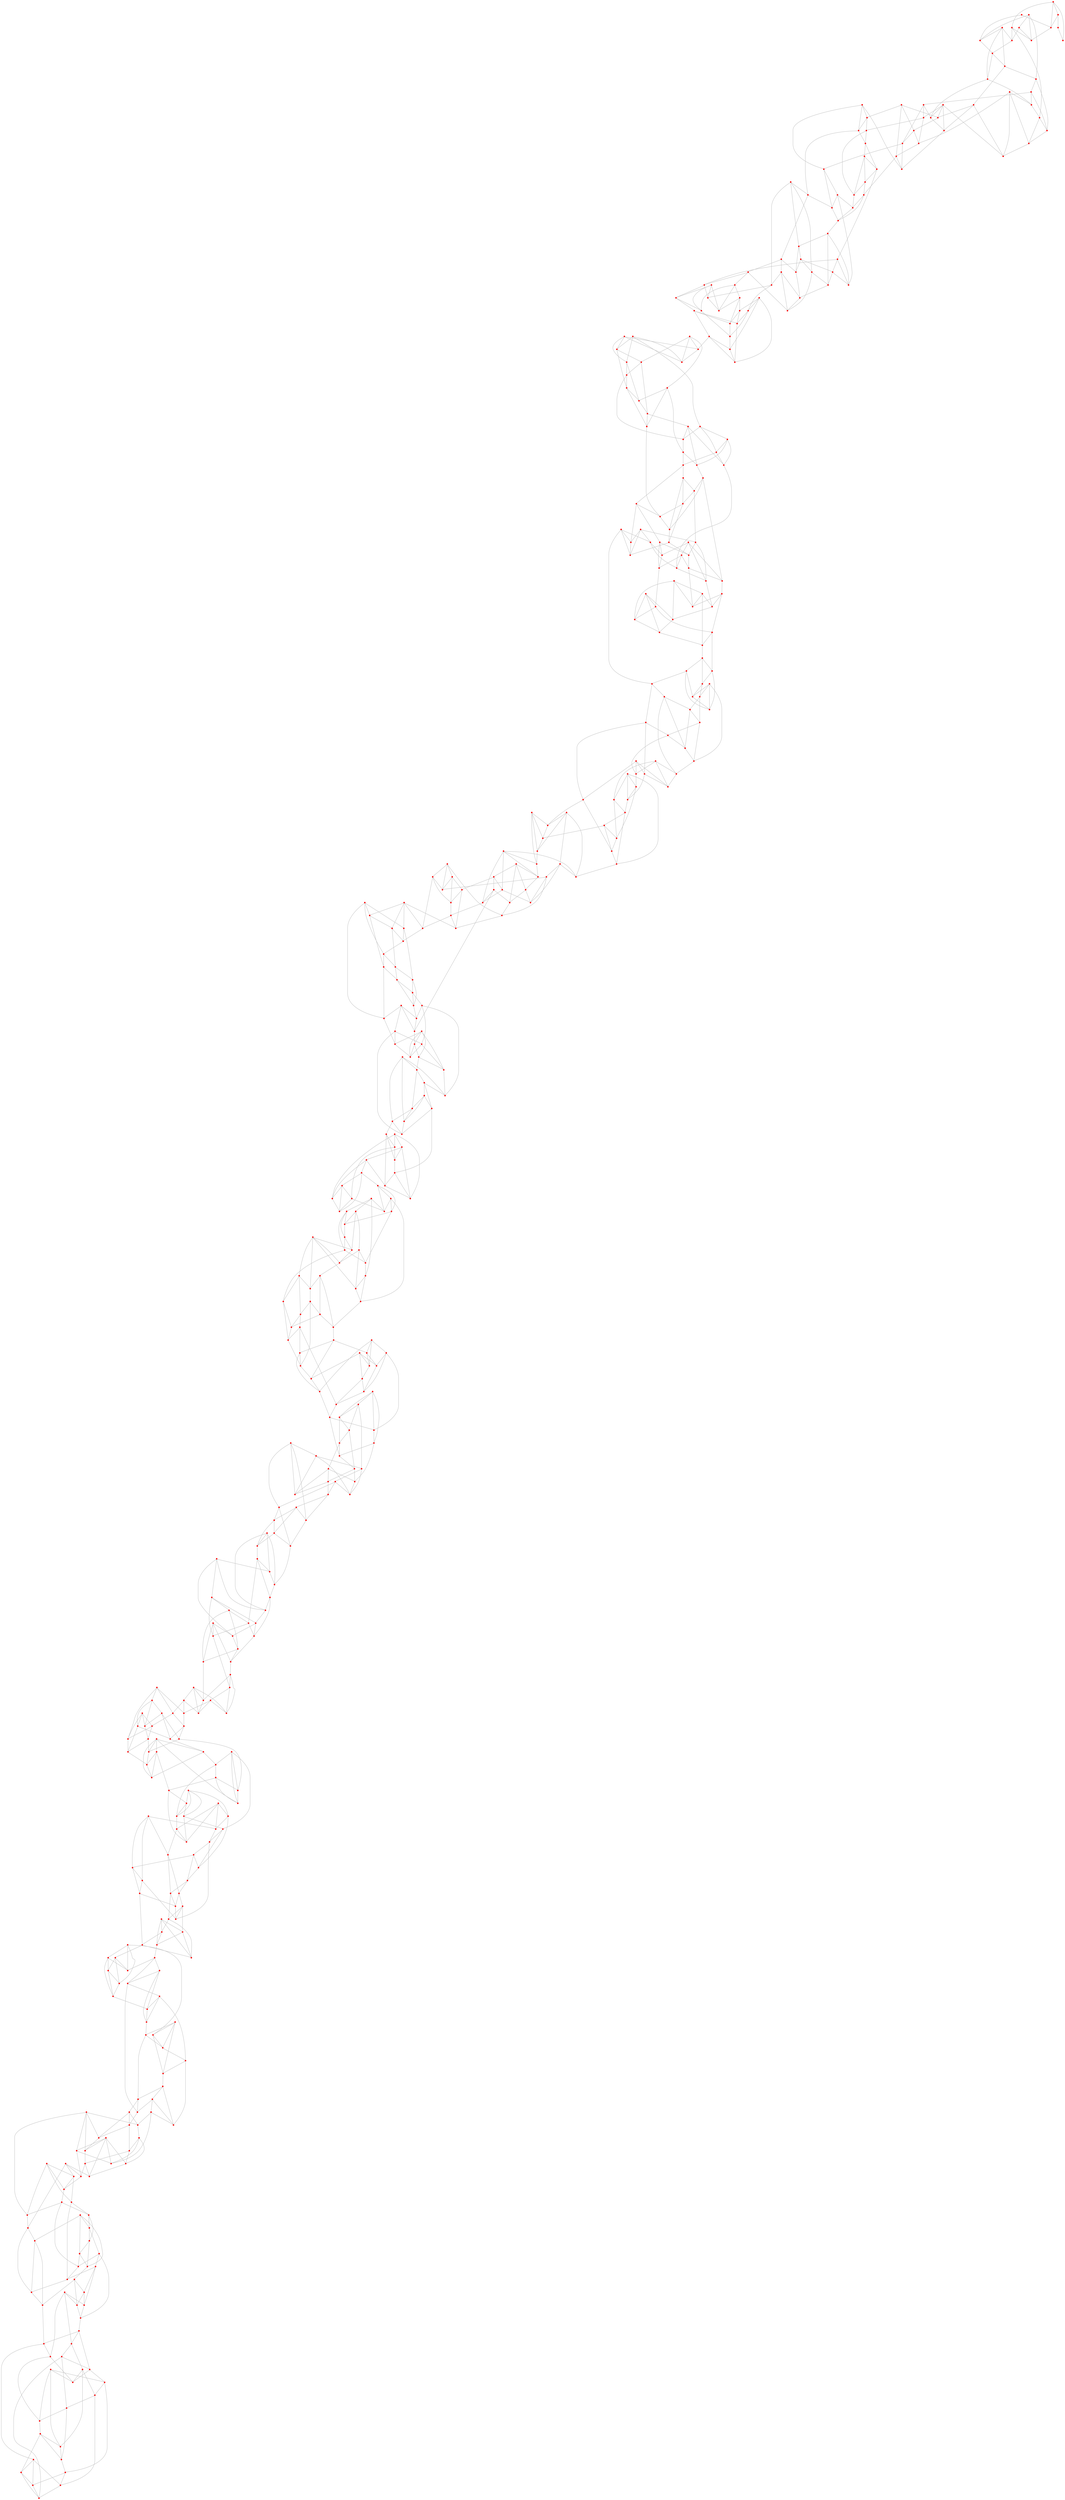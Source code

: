 graph {
	0 [color=red shape=point]
	1 [color=red shape=point]
	2 [color=red shape=point]
	3 [color=red shape=point]
	4 [color=red shape=point]
	5 [color=red shape=point]
	6 [color=red shape=point]
	7 [color=red shape=point]
	8 [color=red shape=point]
	9 [color=red shape=point]
	10 [color=red shape=point]
	11 [color=red shape=point]
	12 [color=red shape=point]
	13 [color=red shape=point]
	14 [color=red shape=point]
	15 [color=red shape=point]
	16 [color=red shape=point]
	17 [color=red shape=point]
	18 [color=red shape=point]
	19 [color=red shape=point]
	20 [color=red shape=point]
	21 [color=red shape=point]
	22 [color=red shape=point]
	23 [color=red shape=point]
	24 [color=red shape=point]
	25 [color=red shape=point]
	26 [color=red shape=point]
	27 [color=red shape=point]
	28 [color=red shape=point]
	29 [color=red shape=point]
	30 [color=red shape=point]
	31 [color=red shape=point]
	32 [color=red shape=point]
	33 [color=red shape=point]
	34 [color=red shape=point]
	35 [color=red shape=point]
	36 [color=red shape=point]
	37 [color=red shape=point]
	38 [color=red shape=point]
	39 [color=red shape=point]
	40 [color=red shape=point]
	41 [color=red shape=point]
	42 [color=red shape=point]
	43 [color=red shape=point]
	44 [color=red shape=point]
	45 [color=red shape=point]
	46 [color=red shape=point]
	47 [color=red shape=point]
	48 [color=red shape=point]
	49 [color=red shape=point]
	50 [color=red shape=point]
	51 [color=red shape=point]
	52 [color=red shape=point]
	53 [color=red shape=point]
	54 [color=red shape=point]
	55 [color=red shape=point]
	56 [color=red shape=point]
	57 [color=red shape=point]
	58 [color=red shape=point]
	59 [color=red shape=point]
	60 [color=red shape=point]
	61 [color=red shape=point]
	62 [color=red shape=point]
	63 [color=red shape=point]
	64 [color=red shape=point]
	65 [color=red shape=point]
	66 [color=red shape=point]
	67 [color=red shape=point]
	68 [color=red shape=point]
	69 [color=red shape=point]
	70 [color=red shape=point]
	71 [color=red shape=point]
	72 [color=red shape=point]
	73 [color=red shape=point]
	74 [color=red shape=point]
	75 [color=red shape=point]
	76 [color=red shape=point]
	77 [color=red shape=point]
	78 [color=red shape=point]
	79 [color=red shape=point]
	80 [color=red shape=point]
	81 [color=red shape=point]
	82 [color=red shape=point]
	83 [color=red shape=point]
	84 [color=red shape=point]
	85 [color=red shape=point]
	86 [color=red shape=point]
	87 [color=red shape=point]
	88 [color=red shape=point]
	89 [color=red shape=point]
	90 [color=red shape=point]
	91 [color=red shape=point]
	92 [color=red shape=point]
	93 [color=red shape=point]
	94 [color=red shape=point]
	95 [color=red shape=point]
	96 [color=red shape=point]
	97 [color=red shape=point]
	98 [color=red shape=point]
	99 [color=red shape=point]
	100 [color=red shape=point]
	101 [color=red shape=point]
	102 [color=red shape=point]
	103 [color=red shape=point]
	104 [color=red shape=point]
	105 [color=red shape=point]
	106 [color=red shape=point]
	107 [color=red shape=point]
	108 [color=red shape=point]
	109 [color=red shape=point]
	110 [color=red shape=point]
	111 [color=red shape=point]
	112 [color=red shape=point]
	113 [color=red shape=point]
	114 [color=red shape=point]
	115 [color=red shape=point]
	116 [color=red shape=point]
	117 [color=red shape=point]
	118 [color=red shape=point]
	119 [color=red shape=point]
	120 [color=red shape=point]
	121 [color=red shape=point]
	122 [color=red shape=point]
	123 [color=red shape=point]
	124 [color=red shape=point]
	125 [color=red shape=point]
	126 [color=red shape=point]
	127 [color=red shape=point]
	128 [color=red shape=point]
	129 [color=red shape=point]
	130 [color=red shape=point]
	131 [color=red shape=point]
	132 [color=red shape=point]
	133 [color=red shape=point]
	134 [color=red shape=point]
	135 [color=red shape=point]
	136 [color=red shape=point]
	137 [color=red shape=point]
	138 [color=red shape=point]
	139 [color=red shape=point]
	140 [color=red shape=point]
	141 [color=red shape=point]
	142 [color=red shape=point]
	143 [color=red shape=point]
	144 [color=red shape=point]
	145 [color=red shape=point]
	146 [color=red shape=point]
	147 [color=red shape=point]
	148 [color=red shape=point]
	149 [color=red shape=point]
	150 [color=red shape=point]
	151 [color=red shape=point]
	152 [color=red shape=point]
	153 [color=red shape=point]
	154 [color=red shape=point]
	155 [color=red shape=point]
	156 [color=red shape=point]
	157 [color=red shape=point]
	158 [color=red shape=point]
	159 [color=red shape=point]
	160 [color=red shape=point]
	161 [color=red shape=point]
	162 [color=red shape=point]
	163 [color=red shape=point]
	164 [color=red shape=point]
	165 [color=red shape=point]
	166 [color=red shape=point]
	167 [color=red shape=point]
	168 [color=red shape=point]
	169 [color=red shape=point]
	170 [color=red shape=point]
	171 [color=red shape=point]
	172 [color=red shape=point]
	173 [color=red shape=point]
	174 [color=red shape=point]
	175 [color=red shape=point]
	176 [color=red shape=point]
	177 [color=red shape=point]
	178 [color=red shape=point]
	179 [color=red shape=point]
	180 [color=red shape=point]
	181 [color=red shape=point]
	182 [color=red shape=point]
	183 [color=red shape=point]
	184 [color=red shape=point]
	185 [color=red shape=point]
	186 [color=red shape=point]
	187 [color=red shape=point]
	188 [color=red shape=point]
	189 [color=red shape=point]
	190 [color=red shape=point]
	191 [color=red shape=point]
	192 [color=red shape=point]
	193 [color=red shape=point]
	194 [color=red shape=point]
	195 [color=red shape=point]
	196 [color=red shape=point]
	197 [color=red shape=point]
	198 [color=red shape=point]
	199 [color=red shape=point]
	200 [color=red shape=point]
	201 [color=red shape=point]
	202 [color=red shape=point]
	203 [color=red shape=point]
	204 [color=red shape=point]
	205 [color=red shape=point]
	206 [color=red shape=point]
	207 [color=red shape=point]
	208 [color=red shape=point]
	209 [color=red shape=point]
	210 [color=red shape=point]
	211 [color=red shape=point]
	212 [color=red shape=point]
	213 [color=red shape=point]
	214 [color=red shape=point]
	215 [color=red shape=point]
	216 [color=red shape=point]
	217 [color=red shape=point]
	218 [color=red shape=point]
	219 [color=red shape=point]
	220 [color=red shape=point]
	221 [color=red shape=point]
	222 [color=red shape=point]
	223 [color=red shape=point]
	224 [color=red shape=point]
	225 [color=red shape=point]
	226 [color=red shape=point]
	227 [color=red shape=point]
	228 [color=red shape=point]
	229 [color=red shape=point]
	230 [color=red shape=point]
	231 [color=red shape=point]
	232 [color=red shape=point]
	233 [color=red shape=point]
	234 [color=red shape=point]
	235 [color=red shape=point]
	236 [color=red shape=point]
	237 [color=red shape=point]
	238 [color=red shape=point]
	239 [color=red shape=point]
	240 [color=red shape=point]
	241 [color=red shape=point]
	242 [color=red shape=point]
	243 [color=red shape=point]
	244 [color=red shape=point]
	245 [color=red shape=point]
	246 [color=red shape=point]
	247 [color=red shape=point]
	248 [color=red shape=point]
	249 [color=red shape=point]
	250 [color=red shape=point]
	251 [color=red shape=point]
	252 [color=red shape=point]
	253 [color=red shape=point]
	254 [color=red shape=point]
	255 [color=red shape=point]
	256 [color=red shape=point]
	257 [color=red shape=point]
	258 [color=red shape=point]
	259 [color=red shape=point]
	260 [color=red shape=point]
	261 [color=red shape=point]
	262 [color=red shape=point]
	263 [color=red shape=point]
	264 [color=red shape=point]
	265 [color=red shape=point]
	266 [color=red shape=point]
	267 [color=red shape=point]
	268 [color=red shape=point]
	269 [color=red shape=point]
	270 [color=red shape=point]
	271 [color=red shape=point]
	272 [color=red shape=point]
	273 [color=red shape=point]
	274 [color=red shape=point]
	275 [color=red shape=point]
	276 [color=red shape=point]
	277 [color=red shape=point]
	278 [color=red shape=point]
	279 [color=red shape=point]
	280 [color=red shape=point]
	281 [color=red shape=point]
	282 [color=red shape=point]
	283 [color=red shape=point]
	284 [color=red shape=point]
	285 [color=red shape=point]
	286 [color=red shape=point]
	287 [color=red shape=point]
	288 [color=red shape=point]
	289 [color=red shape=point]
	290 [color=red shape=point]
	291 [color=red shape=point]
	292 [color=red shape=point]
	293 [color=red shape=point]
	294 [color=red shape=point]
	295 [color=red shape=point]
	296 [color=red shape=point]
	297 [color=red shape=point]
	298 [color=red shape=point]
	299 [color=red shape=point]
	300 [color=red shape=point]
	301 [color=red shape=point]
	302 [color=red shape=point]
	303 [color=red shape=point]
	304 [color=red shape=point]
	305 [color=red shape=point]
	306 [color=red shape=point]
	307 [color=red shape=point]
	308 [color=red shape=point]
	309 [color=red shape=point]
	310 [color=red shape=point]
	311 [color=red shape=point]
	312 [color=red shape=point]
	313 [color=red shape=point]
	314 [color=red shape=point]
	315 [color=red shape=point]
	316 [color=red shape=point]
	317 [color=red shape=point]
	318 [color=red shape=point]
	319 [color=red shape=point]
	320 [color=red shape=point]
	321 [color=red shape=point]
	322 [color=red shape=point]
	323 [color=red shape=point]
	324 [color=red shape=point]
	325 [color=red shape=point]
	326 [color=red shape=point]
	327 [color=red shape=point]
	328 [color=red shape=point]
	329 [color=red shape=point]
	330 [color=red shape=point]
	331 [color=red shape=point]
	332 [color=red shape=point]
	333 [color=red shape=point]
	334 [color=red shape=point]
	335 [color=red shape=point]
	336 [color=red shape=point]
	337 [color=red shape=point]
	338 [color=red shape=point]
	339 [color=red shape=point]
	340 [color=red shape=point]
	341 [color=red shape=point]
	342 [color=red shape=point]
	343 [color=red shape=point]
	344 [color=red shape=point]
	345 [color=red shape=point]
	346 [color=red shape=point]
	347 [color=red shape=point]
	348 [color=red shape=point]
	349 [color=red shape=point]
	350 [color=red shape=point]
	351 [color=red shape=point]
	352 [color=red shape=point]
	353 [color=red shape=point]
	354 [color=red shape=point]
	355 [color=red shape=point]
	356 [color=red shape=point]
	357 [color=red shape=point]
	358 [color=red shape=point]
	359 [color=red shape=point]
	360 [color=red shape=point]
	361 [color=red shape=point]
	362 [color=red shape=point]
	363 [color=red shape=point]
	364 [color=red shape=point]
	365 [color=red shape=point]
	366 [color=red shape=point]
	367 [color=red shape=point]
	368 [color=red shape=point]
	369 [color=red shape=point]
	370 [color=red shape=point]
	371 [color=red shape=point]
	372 [color=red shape=point]
	373 [color=red shape=point]
	374 [color=red shape=point]
	375 [color=red shape=point]
	376 [color=red shape=point]
	377 [color=red shape=point]
	378 [color=red shape=point]
	379 [color=red shape=point]
	380 [color=red shape=point]
	381 [color=red shape=point]
	382 [color=red shape=point]
	383 [color=red shape=point]
	384 [color=red shape=point]
	385 [color=red shape=point]
	386 [color=red shape=point]
	387 [color=red shape=point]
	388 [color=red shape=point]
	389 [color=red shape=point]
	390 [color=red shape=point]
	391 [color=red shape=point]
	392 [color=red shape=point]
	393 [color=red shape=point]
	394 [color=red shape=point]
	395 [color=red shape=point]
	396 [color=red shape=point]
	397 [color=red shape=point]
	398 [color=red shape=point]
	399 [color=red shape=point]
	400 [color=red shape=point]
	401 [color=red shape=point]
	402 [color=red shape=point]
	403 [color=red shape=point]
	404 [color=red shape=point]
	405 [color=red shape=point]
	406 [color=red shape=point]
	407 [color=red shape=point]
	408 [color=red shape=point]
	409 [color=red shape=point]
	410 [color=red shape=point]
	411 [color=red shape=point]
	412 [color=red shape=point]
	413 [color=red shape=point]
	414 [color=red shape=point]
	415 [color=red shape=point]
	416 [color=red shape=point]
	417 [color=red shape=point]
	418 [color=red shape=point]
	419 [color=red shape=point]
	420 [color=red shape=point]
	421 [color=red shape=point]
	422 [color=red shape=point]
	423 [color=red shape=point]
	424 [color=red shape=point]
	425 [color=red shape=point]
	426 [color=red shape=point]
	427 [color=red shape=point]
	428 [color=red shape=point]
	429 [color=red shape=point]
	430 [color=red shape=point]
	431 [color=red shape=point]
	432 [color=red shape=point]
	433 [color=red shape=point]
	434 [color=red shape=point]
	435 [color=red shape=point]
	436 [color=red shape=point]
	437 [color=red shape=point]
	438 [color=red shape=point]
	439 [color=red shape=point]
	440 [color=red shape=point]
	441 [color=red shape=point]
	442 [color=red shape=point]
	443 [color=red shape=point]
	444 [color=red shape=point]
	445 [color=red shape=point]
	446 [color=red shape=point]
	447 [color=red shape=point]
	448 [color=red shape=point]
	449 [color=red shape=point]
	450 [color=red shape=point]
	451 [color=red shape=point]
	452 [color=red shape=point]
	453 [color=red shape=point]
	454 [color=red shape=point]
	455 [color=red shape=point]
	456 [color=red shape=point]
	457 [color=red shape=point]
	458 [color=red shape=point]
	459 [color=red shape=point]
	460 [color=red shape=point]
	461 [color=red shape=point]
	462 [color=red shape=point]
	463 [color=red shape=point]
	464 [color=red shape=point]
	465 [color=red shape=point]
	466 [color=red shape=point]
	467 [color=red shape=point]
	468 [color=red shape=point]
	469 [color=red shape=point]
	470 [color=red shape=point]
	471 [color=red shape=point]
	472 [color=red shape=point]
	473 [color=red shape=point]
	474 [color=red shape=point]
	475 [color=red shape=point]
	476 [color=red shape=point]
	477 [color=red shape=point]
	478 [color=red shape=point]
	479 [color=red shape=point]
	480 [color=red shape=point]
	481 [color=red shape=point]
	482 [color=red shape=point]
	483 [color=red shape=point]
	484 [color=red shape=point]
	485 [color=red shape=point]
	486 [color=red shape=point]
	487 [color=red shape=point]
	488 [color=red shape=point]
	489 [color=red shape=point]
	490 [color=red shape=point]
	491 [color=red shape=point]
	492 [color=red shape=point]
	493 [color=red shape=point]
	494 [color=red shape=point]
	495 [color=red shape=point]
	496 [color=red shape=point]
	497 [color=red shape=point]
	498 [color=red shape=point]
	499 [color=red shape=point]
	1 -- 0 [color=gray]
	2 -- 0 [color=gray]
	3 -- 1 [color=gray]
	3 -- 2 [color=gray]
	4 -- 1 [color=gray]
	4 -- 0 [color=gray]
	5 -- 3 [color=gray]
	6 -- 5 [color=gray]
	7 -- 6 [color=gray]
	7 -- 5 [color=gray]
	7 -- 4 [color=gray]
	8 -- 7 [color=gray]
	9 -- 8 [color=gray]
	9 -- 5 [color=gray]
	10 -- 1 [color=gray]
	10 -- 4 [color=gray]
	10 -- 2 [color=gray]
	11 -- 2 [color=gray]
	11 -- 9 [color=gray]
	12 -- 11 [color=gray]
	12 -- 3 [color=gray]
	14 -- 13 [color=gray]
	14 -- 8 [color=gray]
	14 -- 6 [color=gray]
	14 -- 12 [color=gray]
	15 -- 13 [color=gray]
	15 -- 12 [color=gray]
	16 -- 13 [color=gray]
	16 -- 8 [color=gray]
	17 -- 6 [color=gray]
	17 -- 13 [color=gray]
	17 -- 11 [color=gray]
	18 -- 0 [color=gray]
	18 -- 9 [color=gray]
	18 -- 15 [color=gray]
	19 -- 18 [color=gray]
	19 -- 17 [color=gray]
	20 -- 16 [color=gray]
	20 -- 10 [color=gray]
	21 -- 20 [color=gray]
	21 -- 19 [color=gray]
	21 -- 15 [color=gray]
	22 -- 21 [color=gray]
	23 -- 22 [color=gray]
	24 -- 22 [color=gray]
	25 -- 23 [color=gray]
	25 -- 24 [color=gray]
	26 -- 16 [color=gray]
	26 -- 23 [color=gray]
	26 -- 24 [color=gray]
	26 -- 19 [color=gray]
	27 -- 20 [color=gray]
	28 -- 23 [color=gray]
	28 -- 25 [color=gray]
	28 -- 27 [color=gray]
	29 -- 27 [color=gray]
	30 -- 27 [color=gray]
	30 -- 29 [color=gray]
	31 -- 29 [color=gray]
	31 -- 30 [color=gray]
	32 -- 29 [color=gray]
	33 -- 32 [color=gray]
	34 -- 24 [color=gray]
	34 -- 32 [color=gray]
	34 -- 25 [color=gray]
	35 -- 28 [color=gray]
	36 -- 33 [color=gray]
	36 -- 22 [color=gray]
	36 -- 34 [color=gray]
	37 -- 33 [color=gray]
	37 -- 35 [color=gray]
	38 -- 35 [color=gray]
	38 -- 37 [color=gray]
	39 -- 38 [color=gray]
	39 -- 36 [color=gray]
	40 -- 30 [color=gray]
	40 -- 39 [color=gray]
	40 -- 37 [color=gray]
	40 -- 35 [color=gray]
	41 -- 39 [color=gray]
	41 -- 38 [color=gray]
	42 -- 31 [color=gray]
	43 -- 41 [color=gray]
	43 -- 33 [color=gray]
	43 -- 42 [color=gray]
	44 -- 41 [color=gray]
	44 -- 32 [color=gray]
	45 -- 43 [color=gray]
	46 -- 45 [color=gray]
	46 -- 44 [color=gray]
	47 -- 46 [color=gray]
	47 -- 42 [color=gray]
	47 -- 44 [color=gray]
	47 -- 45 [color=gray]
	48 -- 45 [color=gray]
	50 -- 31 [color=gray]
	50 -- 46 [color=gray]
	50 -- 49 [color=gray]
	50 -- 48 [color=gray]
	51 -- 48 [color=gray]
	51 -- 49 [color=gray]
	52 -- 49 [color=gray]
	53 -- 51 [color=gray]
	53 -- 52 [color=gray]
	55 -- 48 [color=gray]
	55 -- 54 [color=gray]
	56 -- 53 [color=gray]
	56 -- 54 [color=gray]
	56 -- 52 [color=gray]
	57 -- 51 [color=gray]
	58 -- 55 [color=gray]
	58 -- 57 [color=gray]
	58 -- 54 [color=gray]
	58 -- 49 [color=gray]
	58 -- 52 [color=gray]
	59 -- 57 [color=gray]
	60 -- 56 [color=gray]
	61 -- 57 [color=gray]
	61 -- 42 [color=gray]
	61 -- 59 [color=gray]
	61 -- 55 [color=gray]
	61 -- 60 [color=gray]
	62 -- 59 [color=gray]
	62 -- 53 [color=gray]
	63 -- 62 [color=gray]
	63 -- 59 [color=gray]
	63 -- 60 [color=gray]
	64 -- 62 [color=gray]
	65 -- 63 [color=gray]
	65 -- 64 [color=gray]
	67 -- 60 [color=gray]
	67 -- 54 [color=gray]
	67 -- 66 [color=gray]
	68 -- 67 [color=gray]
	68 -- 66 [color=gray]
	68 -- 64 [color=gray]
	69 -- 68 [color=gray]
	69 -- 65 [color=gray]
	69 -- 66 [color=gray]
	70 -- 69 [color=gray]
	71 -- 70 [color=gray]
	71 -- 66 [color=gray]
	72 -- 71 [color=gray]
	73 -- 72 [color=gray]
	73 -- 70 [color=gray]
	74 -- 72 [color=gray]
	74 -- 65 [color=gray]
	75 -- 74 [color=gray]
	75 -- 72 [color=gray]
	75 -- 73 [color=gray]
	75 -- 70 [color=gray]
	76 -- 74 [color=gray]
	77 -- 76 [color=gray]
	78 -- 77 [color=gray]
	78 -- 71 [color=gray]
	78 -- 76 [color=gray]
	79 -- 78 [color=gray]
	79 -- 64 [color=gray]
	80 -- 79 [color=gray]
	80 -- 77 [color=gray]
	80 -- 76 [color=gray]
	81 -- 77 [color=gray]
	82 -- 81 [color=gray]
	83 -- 82 [color=gray]
	83 -- 81 [color=gray]
	85 -- 84 [color=gray]
	85 -- 82 [color=gray]
	85 -- 83 [color=gray]
	86 -- 81 [color=gray]
	86 -- 83 [color=gray]
	86 -- 84 [color=gray]
	87 -- 79 [color=gray]
	87 -- 80 [color=gray]
	87 -- 84 [color=gray]
	88 -- 73 [color=gray]
	88 -- 82 [color=gray]
	88 -- 86 [color=gray]
	88 -- 84 [color=gray]
	89 -- 87 [color=gray]
	91 -- 89 [color=gray]
	91 -- 90 [color=gray]
	92 -- 85 [color=gray]
	92 -- 90 [color=gray]
	93 -- 92 [color=gray]
	93 -- 89 [color=gray]
	94 -- 91 [color=gray]
	94 -- 90 [color=gray]
	94 -- 93 [color=gray]
	94 -- 89 [color=gray]
	95 -- 90 [color=gray]
	95 -- 93 [color=gray]
	97 -- 96 [color=gray]
	97 -- 91 [color=gray]
	97 -- 95 [color=gray]
	98 -- 96 [color=gray]
	99 -- 98 [color=gray]
	99 -- 92 [color=gray]
	100 -- 96 [color=gray]
	100 -- 99 [color=gray]
	101 -- 99 [color=gray]
	101 -- 100 [color=gray]
	102 -- 98 [color=gray]
	102 -- 97 [color=gray]
	103 -- 95 [color=gray]
	103 -- 98 [color=gray]
	104 -- 102 [color=gray]
	104 -- 103 [color=gray]
	105 -- 104 [color=gray]
	106 -- 104 [color=gray]
	106 -- 101 [color=gray]
	106 -- 105 [color=gray]
	107 -- 106 [color=gray]
	107 -- 96 [color=gray]
	108 -- 107 [color=gray]
	108 -- 105 [color=gray]
	109 -- 107 [color=gray]
	110 -- 103 [color=gray]
	110 -- 102 [color=gray]
	111 -- 109 [color=gray]
	111 -- 105 [color=gray]
	112 -- 100 [color=gray]
	112 -- 109 [color=gray]
	112 -- 101 [color=gray]
	112 -- 110 [color=gray]
	114 -- 113 [color=gray]
	114 -- 108 [color=gray]
	115 -- 113 [color=gray]
	115 -- 110 [color=gray]
	116 -- 109 [color=gray]
	116 -- 111 [color=gray]
	116 -- 115 [color=gray]
	116 -- 113 [color=gray]
	117 -- 115 [color=gray]
	118 -- 117 [color=gray]
	118 -- 114 [color=gray]
	119 -- 111 [color=gray]
	119 -- 118 [color=gray]
	119 -- 117 [color=gray]
	119 -- 114 [color=gray]
	120 -- 118 [color=gray]
	120 -- 113 [color=gray]
	122 -- 121 [color=gray]
	123 -- 121 [color=gray]
	123 -- 122 [color=gray]
	123 -- 120 [color=gray]
	124 -- 117 [color=gray]
	124 -- 123 [color=gray]
	125 -- 121 [color=gray]
	125 -- 124 [color=gray]
	125 -- 108 [color=gray]
	125 -- 122 [color=gray]
	127 -- 124 [color=gray]
	127 -- 126 [color=gray]
	128 -- 126 [color=gray]
	129 -- 128 [color=gray]
	130 -- 126 [color=gray]
	130 -- 120 [color=gray]
	130 -- 128 [color=gray]
	131 -- 129 [color=gray]
	131 -- 126 [color=gray]
	131 -- 121 [color=gray]
	131 -- 130 [color=gray]
	131 -- 127 [color=gray]
	132 -- 129 [color=gray]
	132 -- 122 [color=gray]
	133 -- 128 [color=gray]
	134 -- 133 [color=gray]
	134 -- 129 [color=gray]
	135 -- 127 [color=gray]
	136 -- 134 [color=gray]
	137 -- 135 [color=gray]
	137 -- 136 [color=gray]
	137 -- 132 [color=gray]
	138 -- 133 [color=gray]
	138 -- 135 [color=gray]
	139 -- 135 [color=gray]
	139 -- 132 [color=gray]
	140 -- 133 [color=gray]
	141 -- 134 [color=gray]
	141 -- 140 [color=gray]
	142 -- 136 [color=gray]
	142 -- 141 [color=gray]
	142 -- 140 [color=gray]
	142 -- 138 [color=gray]
	143 -- 139 [color=gray]
	143 -- 141 [color=gray]
	144 -- 137 [color=gray]
	144 -- 136 [color=gray]
	144 -- 138 [color=gray]
	145 -- 139 [color=gray]
	146 -- 145 [color=gray]
	146 -- 140 [color=gray]
	146 -- 144 [color=gray]
	146 -- 143 [color=gray]
	148 -- 143 [color=gray]
	148 -- 145 [color=gray]
	148 -- 147 [color=gray]
	149 -- 147 [color=gray]
	151 -- 149 [color=gray]
	151 -- 150 [color=gray]
	151 -- 148 [color=gray]
	151 -- 147 [color=gray]
	152 -- 147 [color=gray]
	152 -- 150 [color=gray]
	152 -- 145 [color=gray]
	153 -- 152 [color=gray]
	153 -- 150 [color=gray]
	154 -- 153 [color=gray]
	154 -- 149 [color=gray]
	154 -- 150 [color=gray]
	155 -- 149 [color=gray]
	156 -- 154 [color=gray]
	157 -- 155 [color=gray]
	157 -- 156 [color=gray]
	158 -- 156 [color=gray]
	159 -- 153 [color=gray]
	160 -- 158 [color=gray]
	160 -- 159 [color=gray]
	161 -- 160 [color=gray]
	161 -- 157 [color=gray]
	161 -- 155 [color=gray]
	162 -- 157 [color=gray]
	163 -- 162 [color=gray]
	163 -- 156 [color=gray]
	163 -- 159 [color=gray]
	163 -- 155 [color=gray]
	164 -- 158 [color=gray]
	164 -- 162 [color=gray]
	165 -- 159 [color=gray]
	165 -- 161 [color=gray]
	165 -- 164 [color=gray]
	166 -- 164 [color=gray]
	167 -- 158 [color=gray]
	167 -- 166 [color=gray]
	168 -- 167 [color=gray]
	169 -- 168 [color=gray]
	170 -- 169 [color=gray]
	170 -- 162 [color=gray]
	170 -- 165 [color=gray]
	170 -- 166 [color=gray]
	171 -- 169 [color=gray]
	171 -- 160 [color=gray]
	171 -- 167 [color=gray]
	172 -- 171 [color=gray]
	173 -- 172 [color=gray]
	173 -- 168 [color=gray]
	173 -- 166 [color=gray]
	173 -- 169 [color=gray]
	174 -- 168 [color=gray]
	175 -- 174 [color=gray]
	175 -- 172 [color=gray]
	176 -- 174 [color=gray]
	177 -- 175 [color=gray]
	177 -- 172 [color=gray]
	178 -- 176 [color=gray]
	178 -- 177 [color=gray]
	178 -- 175 [color=gray]
	179 -- 177 [color=gray]
	179 -- 174 [color=gray]
	180 -- 176 [color=gray]
	180 -- 178 [color=gray]
	182 -- 179 [color=gray]
	182 -- 180 [color=gray]
	182 -- 181 [color=gray]
	183 -- 181 [color=gray]
	183 -- 182 [color=gray]
	185 -- 183 [color=gray]
	185 -- 181 [color=gray]
	185 -- 184 [color=gray]
	186 -- 176 [color=gray]
	186 -- 185 [color=gray]
	186 -- 184 [color=gray]
	186 -- 179 [color=gray]
	187 -- 184 [color=gray]
	187 -- 180 [color=gray]
	188 -- 181 [color=gray]
	189 -- 188 [color=gray]
	189 -- 184 [color=gray]
	189 -- 187 [color=gray]
	190 -- 188 [color=gray]
	190 -- 187 [color=gray]
	191 -- 190 [color=gray]
	192 -- 191 [color=gray]
	192 -- 189 [color=gray]
	193 -- 191 [color=gray]
	193 -- 188 [color=gray]
	194 -- 192 [color=gray]
	194 -- 190 [color=gray]
	195 -- 192 [color=gray]
	195 -- 194 [color=gray]
	196 -- 194 [color=gray]
	196 -- 183 [color=gray]
	196 -- 195 [color=gray]
	197 -- 193 [color=gray]
	198 -- 193 [color=gray]
	198 -- 196 [color=gray]
	198 -- 197 [color=gray]
	198 -- 195 [color=gray]
	199 -- 191 [color=gray]
	199 -- 197 [color=gray]
	200 -- 199 [color=gray]
	201 -- 200 [color=gray]
	202 -- 201 [color=gray]
	203 -- 201 [color=gray]
	203 -- 197 [color=gray]
	203 -- 202 [color=gray]
	204 -- 200 [color=gray]
	204 -- 201 [color=gray]
	205 -- 204 [color=gray]
	206 -- 202 [color=gray]
	206 -- 205 [color=gray]
	207 -- 199 [color=gray]
	208 -- 207 [color=gray]
	209 -- 207 [color=gray]
	209 -- 203 [color=gray]
	209 -- 205 [color=gray]
	209 -- 206 [color=gray]
	210 -- 202 [color=gray]
	210 -- 205 [color=gray]
	210 -- 208 [color=gray]
	210 -- 204 [color=gray]
	211 -- 208 [color=gray]
	212 -- 211 [color=gray]
	213 -- 211 [color=gray]
	213 -- 207 [color=gray]
	214 -- 213 [color=gray]
	214 -- 200 [color=gray]
	214 -- 212 [color=gray]
	215 -- 206 [color=gray]
	215 -- 213 [color=gray]
	215 -- 208 [color=gray]
	216 -- 215 [color=gray]
	217 -- 212 [color=gray]
	218 -- 217 [color=gray]
	218 -- 216 [color=gray]
	219 -- 214 [color=gray]
	219 -- 217 [color=gray]
	220 -- 211 [color=gray]
	220 -- 219 [color=gray]
	220 -- 218 [color=gray]
	221 -- 217 [color=gray]
	221 -- 212 [color=gray]
	222 -- 220 [color=gray]
	223 -- 218 [color=gray]
	223 -- 222 [color=gray]
	223 -- 216 [color=gray]
	224 -- 221 [color=gray]
	224 -- 219 [color=gray]
	224 -- 222 [color=gray]
	225 -- 216 [color=gray]
	226 -- 225 [color=gray]
	227 -- 226 [color=gray]
	227 -- 225 [color=gray]
	228 -- 223 [color=gray]
	229 -- 228 [color=gray]
	230 -- 227 [color=gray]
	231 -- 228 [color=gray]
	231 -- 226 [color=gray]
	231 -- 230 [color=gray]
	232 -- 221 [color=gray]
	232 -- 230 [color=gray]
	233 -- 228 [color=gray]
	233 -- 229 [color=gray]
	233 -- 222 [color=gray]
	233 -- 226 [color=gray]
	233 -- 224 [color=gray]
	234 -- 232 [color=gray]
	234 -- 229 [color=gray]
	235 -- 234 [color=gray]
	236 -- 229 [color=gray]
	236 -- 231 [color=gray]
	236 -- 235 [color=gray]
	237 -- 234 [color=gray]
	237 -- 232 [color=gray]
	237 -- 235 [color=gray]
	238 -- 230 [color=gray]
	238 -- 235 [color=gray]
	240 -- 236 [color=gray]
	240 -- 227 [color=gray]
	240 -- 237 [color=gray]
	240 -- 239 [color=gray]
	241 -- 225 [color=gray]
	241 -- 238 [color=gray]
	241 -- 239 [color=gray]
	242 -- 238 [color=gray]
	242 -- 239 [color=gray]
	242 -- 241 [color=gray]
	244 -- 243 [color=gray]
	245 -- 239 [color=gray]
	245 -- 243 [color=gray]
	246 -- 243 [color=gray]
	246 -- 244 [color=gray]
	246 -- 245 [color=gray]
	247 -- 243 [color=gray]
	247 -- 242 [color=gray]
	247 -- 246 [color=gray]
	249 -- 248 [color=gray]
	250 -- 249 [color=gray]
	250 -- 248 [color=gray]
	251 -- 250 [color=gray]
	252 -- 244 [color=gray]
	252 -- 247 [color=gray]
	252 -- 249 [color=gray]
	253 -- 245 [color=gray]
	253 -- 251 [color=gray]
	254 -- 251 [color=gray]
	254 -- 252 [color=gray]
	254 -- 248 [color=gray]
	255 -- 253 [color=gray]
	255 -- 251 [color=gray]
	255 -- 249 [color=gray]
	256 -- 248 [color=gray]
	256 -- 253 [color=gray]
	256 -- 244 [color=gray]
	256 -- 254 [color=gray]
	258 -- 255 [color=gray]
	258 -- 257 [color=gray]
	259 -- 257 [color=gray]
	259 -- 250 [color=gray]
	260 -- 257 [color=gray]
	261 -- 260 [color=gray]
	261 -- 258 [color=gray]
	262 -- 260 [color=gray]
	262 -- 261 [color=gray]
	262 -- 259 [color=gray]
	264 -- 263 [color=gray]
	264 -- 262 [color=gray]
	264 -- 259 [color=gray]
	265 -- 261 [color=gray]
	265 -- 264 [color=gray]
	266 -- 258 [color=gray]
	266 -- 263 [color=gray]
	266 -- 265 [color=gray]
	266 -- 260 [color=gray]
	267 -- 263 [color=gray]
	268 -- 267 [color=gray]
	268 -- 265 [color=gray]
	270 -- 268 [color=gray]
	270 -- 269 [color=gray]
	271 -- 269 [color=gray]
	272 -- 268 [color=gray]
	272 -- 270 [color=gray]
	272 -- 271 [color=gray]
	272 -- 269 [color=gray]
	272 -- 267 [color=gray]
	273 -- 270 [color=gray]
	274 -- 269 [color=gray]
	274 -- 267 [color=gray]
	275 -- 273 [color=gray]
	276 -- 275 [color=gray]
	276 -- 263 [color=gray]
	276 -- 274 [color=gray]
	277 -- 271 [color=gray]
	278 -- 271 [color=gray]
	278 -- 257 [color=gray]
	278 -- 274 [color=gray]
	279 -- 275 [color=gray]
	280 -- 275 [color=gray]
	280 -- 278 [color=gray]
	280 -- 273 [color=gray]
	280 -- 277 [color=gray]
	281 -- 279 [color=gray]
	281 -- 276 [color=gray]
	282 -- 279 [color=gray]
	282 -- 281 [color=gray]
	283 -- 279 [color=gray]
	283 -- 281 [color=gray]
	284 -- 277 [color=gray]
	284 -- 283 [color=gray]
	285 -- 282 [color=gray]
	285 -- 283 [color=gray]
	286 -- 285 [color=gray]
	286 -- 284 [color=gray]
	287 -- 286 [color=gray]
	288 -- 285 [color=gray]
	288 -- 287 [color=gray]
	289 -- 288 [color=gray]
	289 -- 284 [color=gray]
	290 -- 282 [color=gray]
	290 -- 287 [color=gray]
	291 -- 277 [color=gray]
	291 -- 286 [color=gray]
	291 -- 290 [color=gray]
	291 -- 289 [color=gray]
	292 -- 287 [color=gray]
	294 -- 293 [color=gray]
	294 -- 292 [color=gray]
	294 -- 290 [color=gray]
	294 -- 289 [color=gray]
	294 -- 288 [color=gray]
	295 -- 293 [color=gray]
	295 -- 292 [color=gray]
	296 -- 295 [color=gray]
	297 -- 293 [color=gray]
	297 -- 296 [color=gray]
	299 -- 298 [color=gray]
	299 -- 297 [color=gray]
	299 -- 296 [color=gray]
	300 -- 298 [color=gray]
	300 -- 292 [color=gray]
	300 -- 296 [color=gray]
	301 -- 293 [color=gray]
	302 -- 299 [color=gray]
	302 -- 301 [color=gray]
	302 -- 298 [color=gray]
	302 -- 300 [color=gray]
	303 -- 301 [color=gray]
	304 -- 295 [color=gray]
	305 -- 273 [color=gray]
	305 -- 304 [color=gray]
	305 -- 303 [color=gray]
	307 -- 306 [color=gray]
	307 -- 303 [color=gray]
	308 -- 298 [color=gray]
	308 -- 301 [color=gray]
	308 -- 306 [color=gray]
	309 -- 304 [color=gray]
	309 -- 306 [color=gray]
	310 -- 297 [color=gray]
	310 -- 309 [color=gray]
	310 -- 305 [color=gray]
	311 -- 307 [color=gray]
	312 -- 310 [color=gray]
	312 -- 307 [color=gray]
	312 -- 311 [color=gray]
	312 -- 303 [color=gray]
	313 -- 311 [color=gray]
	315 -- 304 [color=gray]
	315 -- 309 [color=gray]
	315 -- 311 [color=gray]
	315 -- 314 [color=gray]
	315 -- 313 [color=gray]
	316 -- 306 [color=gray]
	316 -- 308 [color=gray]
	316 -- 314 [color=gray]
	317 -- 313 [color=gray]
	318 -- 317 [color=gray]
	319 -- 318 [color=gray]
	320 -- 316 [color=gray]
	320 -- 317 [color=gray]
	320 -- 314 [color=gray]
	320 -- 319 [color=gray]
	321 -- 317 [color=gray]
	321 -- 313 [color=gray]
	321 -- 318 [color=gray]
	321 -- 319 [color=gray]
	322 -- 314 [color=gray]
	323 -- 322 [color=gray]
	324 -- 323 [color=gray]
	325 -- 318 [color=gray]
	325 -- 323 [color=gray]
	325 -- 324 [color=gray]
	326 -- 322 [color=gray]
	326 -- 325 [color=gray]
	327 -- 323 [color=gray]
	327 -- 319 [color=gray]
	328 -- 326 [color=gray]
	328 -- 324 [color=gray]
	329 -- 326 [color=gray]
	330 -- 329 [color=gray]
	330 -- 324 [color=gray]
	331 -- 322 [color=gray]
	331 -- 329 [color=gray]
	331 -- 330 [color=gray]
	331 -- 328 [color=gray]
	332 -- 330 [color=gray]
	334 -- 329 [color=gray]
	334 -- 333 [color=gray]
	335 -- 332 [color=gray]
	335 -- 327 [color=gray]
	335 -- 334 [color=gray]
	335 -- 333 [color=gray]
	336 -- 333 [color=gray]
	337 -- 328 [color=gray]
	337 -- 333 [color=gray]
	337 -- 336 [color=gray]
	337 -- 332 [color=gray]
	338 -- 336 [color=gray]
	339 -- 338 [color=gray]
	340 -- 339 [color=gray]
	340 -- 332 [color=gray]
	341 -- 338 [color=gray]
	341 -- 340 [color=gray]
	342 -- 341 [color=gray]
	342 -- 339 [color=gray]
	343 -- 327 [color=gray]
	343 -- 334 [color=gray]
	343 -- 340 [color=gray]
	344 -- 336 [color=gray]
	344 -- 339 [color=gray]
	344 -- 342 [color=gray]
	345 -- 342 [color=gray]
	345 -- 341 [color=gray]
	347 -- 346 [color=gray]
	348 -- 345 [color=gray]
	348 -- 347 [color=gray]
	348 -- 346 [color=gray]
	348 -- 338 [color=gray]
	349 -- 344 [color=gray]
	349 -- 343 [color=gray]
	350 -- 347 [color=gray]
	350 -- 345 [color=gray]
	351 -- 350 [color=gray]
	351 -- 346 [color=gray]
	352 -- 346 [color=gray]
	352 -- 349 [color=gray]
	352 -- 347 [color=gray]
	353 -- 352 [color=gray]
	353 -- 350 [color=gray]
	353 -- 351 [color=gray]
	354 -- 353 [color=gray]
	355 -- 351 [color=gray]
	355 -- 354 [color=gray]
	356 -- 354 [color=gray]
	357 -- 356 [color=gray]
	358 -- 357 [color=gray]
	358 -- 355 [color=gray]
	359 -- 356 [color=gray]
	360 -- 356 [color=gray]
	360 -- 359 [color=gray]
	360 -- 358 [color=gray]
	360 -- 357 [color=gray]
	361 -- 359 [color=gray]
	363 -- 354 [color=gray]
	363 -- 362 [color=gray]
	363 -- 361 [color=gray]
	364 -- 361 [color=gray]
	364 -- 362 [color=gray]
	364 -- 355 [color=gray]
	365 -- 357 [color=gray]
	365 -- 359 [color=gray]
	365 -- 363 [color=gray]
	365 -- 362 [color=gray]
	366 -- 361 [color=gray]
	367 -- 364 [color=gray]
	368 -- 367 [color=gray]
	368 -- 362 [color=gray]
	369 -- 366 [color=gray]
	370 -- 358 [color=gray]
	371 -- 368 [color=gray]
	371 -- 370 [color=gray]
	371 -- 369 [color=gray]
	372 -- 370 [color=gray]
	373 -- 372 [color=gray]
	373 -- 367 [color=gray]
	373 -- 366 [color=gray]
	373 -- 371 [color=gray]
	374 -- 372 [color=gray]
	374 -- 369 [color=gray]
	375 -- 368 [color=gray]
	376 -- 375 [color=gray]
	376 -- 370 [color=gray]
	376 -- 372 [color=gray]
	377 -- 366 [color=gray]
	377 -- 375 [color=gray]
	379 -- 378 [color=gray]
	380 -- 379 [color=gray]
	380 -- 349 [color=gray]
	380 -- 374 [color=gray]
	380 -- 378 [color=gray]
	381 -- 378 [color=gray]
	381 -- 379 [color=gray]
	381 -- 374 [color=gray]
	381 -- 377 [color=gray]
	382 -- 375 [color=gray]
	382 -- 378 [color=gray]
	383 -- 382 [color=gray]
	384 -- 383 [color=gray]
	385 -- 382 [color=gray]
	385 -- 384 [color=gray]
	386 -- 377 [color=gray]
	386 -- 385 [color=gray]
	387 -- 383 [color=gray]
	387 -- 367 [color=gray]
	387 -- 386 [color=gray]
	388 -- 385 [color=gray]
	388 -- 386 [color=gray]
	388 -- 383 [color=gray]
	389 -- 376 [color=gray]
	389 -- 384 [color=gray]
	389 -- 379 [color=gray]
	390 -- 387 [color=gray]
	391 -- 388 [color=gray]
	391 -- 389 [color=gray]
	392 -- 369 [color=gray]
	393 -- 391 [color=gray]
	393 -- 390 [color=gray]
	394 -- 392 [color=gray]
	394 -- 391 [color=gray]
	395 -- 392 [color=gray]
	395 -- 394 [color=gray]
	395 -- 390 [color=gray]
	396 -- 393 [color=gray]
	397 -- 390 [color=gray]
	397 -- 396 [color=gray]
	397 -- 392 [color=gray]
	398 -- 384 [color=gray]
	399 -- 395 [color=gray]
	399 -- 396 [color=gray]
	399 -- 394 [color=gray]
	400 -- 397 [color=gray]
	400 -- 398 [color=gray]
	401 -- 400 [color=gray]
	402 -- 401 [color=gray]
	402 -- 398 [color=gray]
	403 -- 393 [color=gray]
	403 -- 398 [color=gray]
	403 -- 401 [color=gray]
	404 -- 396 [color=gray]
	404 -- 402 [color=gray]
	405 -- 400 [color=gray]
	405 -- 404 [color=gray]
	406 -- 405 [color=gray]
	406 -- 402 [color=gray]
	407 -- 404 [color=gray]
	407 -- 401 [color=gray]
	409 -- 407 [color=gray]
	409 -- 399 [color=gray]
	409 -- 406 [color=gray]
	409 -- 408 [color=gray]
	410 -- 408 [color=gray]
	411 -- 405 [color=gray]
	411 -- 408 [color=gray]
	411 -- 403 [color=gray]
	411 -- 410 [color=gray]
	412 -- 408 [color=gray]
	412 -- 406 [color=gray]
	412 -- 410 [color=gray]
	412 -- 407 [color=gray]
	414 -- 413 [color=gray]
	415 -- 410 [color=gray]
	415 -- 413 [color=gray]
	415 -- 414 [color=gray]
	416 -- 414 [color=gray]
	417 -- 416 [color=gray]
	418 -- 413 [color=gray]
	419 -- 417 [color=gray]
	419 -- 418 [color=gray]
	420 -- 416 [color=gray]
	420 -- 418 [color=gray]
	421 -- 414 [color=gray]
	421 -- 420 [color=gray]
	421 -- 413 [color=gray]
	421 -- 419 [color=gray]
	422 -- 418 [color=gray]
	422 -- 415 [color=gray]
	422 -- 417 [color=gray]
	424 -- 423 [color=gray]
	424 -- 417 [color=gray]
	424 -- 419 [color=gray]
	425 -- 416 [color=gray]
	426 -- 424 [color=gray]
	426 -- 423 [color=gray]
	426 -- 425 [color=gray]
	427 -- 422 [color=gray]
	427 -- 425 [color=gray]
	428 -- 423 [color=gray]
	429 -- 423 [color=gray]
	429 -- 427 [color=gray]
	429 -- 425 [color=gray]
	429 -- 428 [color=gray]
	430 -- 428 [color=gray]
	430 -- 427 [color=gray]
	431 -- 420 [color=gray]
	431 -- 428 [color=gray]
	433 -- 432 [color=gray]
	433 -- 430 [color=gray]
	433 -- 426 [color=gray]
	434 -- 432 [color=gray]
	435 -- 434 [color=gray]
	435 -- 431 [color=gray]
	435 -- 432 [color=gray]
	436 -- 434 [color=gray]
	437 -- 435 [color=gray]
	437 -- 433 [color=gray]
	437 -- 436 [color=gray]
	438 -- 434 [color=gray]
	439 -- 438 [color=gray]
	439 -- 432 [color=gray]
	441 -- 440 [color=gray]
	441 -- 438 [color=gray]
	442 -- 441 [color=gray]
	442 -- 439 [color=gray]
	442 -- 436 [color=gray]
	443 -- 436 [color=gray]
	443 -- 442 [color=gray]
	444 -- 440 [color=gray]
	444 -- 443 [color=gray]
	444 -- 438 [color=gray]
	445 -- 444 [color=gray]
	446 -- 445 [color=gray]
	447 -- 446 [color=gray]
	447 -- 437 [color=gray]
	448 -- 439 [color=gray]
	448 -- 443 [color=gray]
	448 -- 431 [color=gray]
	448 -- 447 [color=gray]
	449 -- 445 [color=gray]
	450 -- 445 [color=gray]
	450 -- 449 [color=gray]
	451 -- 441 [color=gray]
	451 -- 440 [color=gray]
	451 -- 430 [color=gray]
	452 -- 449 [color=gray]
	452 -- 440 [color=gray]
	452 -- 446 [color=gray]
	453 -- 449 [color=gray]
	454 -- 453 [color=gray]
	454 -- 450 [color=gray]
	455 -- 451 [color=gray]
	455 -- 454 [color=gray]
	456 -- 446 [color=gray]
	456 -- 452 [color=gray]
	457 -- 455 [color=gray]
	457 -- 454 [color=gray]
	457 -- 453 [color=gray]
	458 -- 455 [color=gray]
	458 -- 457 [color=gray]
	459 -- 458 [color=gray]
	459 -- 453 [color=gray]
	460 -- 447 [color=gray]
	460 -- 458 [color=gray]
	461 -- 460 [color=gray]
	461 -- 459 [color=gray]
	463 -- 462 [color=gray]
	463 -- 450 [color=gray]
	464 -- 461 [color=gray]
	464 -- 462 [color=gray]
	464 -- 460 [color=gray]
	464 -- 456 [color=gray]
	465 -- 462 [color=gray]
	465 -- 456 [color=gray]
	466 -- 463 [color=gray]
	467 -- 465 [color=gray]
	467 -- 466 [color=gray]
	468 -- 467 [color=gray]
	469 -- 461 [color=gray]
	469 -- 468 [color=gray]
	469 -- 463 [color=gray]
	469 -- 467 [color=gray]
	470 -- 466 [color=gray]
	470 -- 459 [color=gray]
	471 -- 462 [color=gray]
	472 -- 471 [color=gray]
	473 -- 472 [color=gray]
	473 -- 470 [color=gray]
	473 -- 465 [color=gray]
	475 -- 474 [color=gray]
	475 -- 471 [color=gray]
	475 -- 468 [color=gray]
	475 -- 470 [color=gray]
	475 -- 472 [color=gray]
	476 -- 471 [color=gray]
	476 -- 474 [color=gray]
	476 -- 468 [color=gray]
	477 -- 474 [color=gray]
	478 -- 477 [color=gray]
	479 -- 478 [color=gray]
	479 -- 477 [color=gray]
	480 -- 479 [color=gray]
	481 -- 478 [color=gray]
	481 -- 480 [color=gray]
	481 -- 473 [color=gray]
	482 -- 477 [color=gray]
	482 -- 466 [color=gray]
	482 -- 474 [color=gray]
	482 -- 480 [color=gray]
	483 -- 478 [color=gray]
	483 -- 481 [color=gray]
	484 -- 483 [color=gray]
	484 -- 476 [color=gray]
	485 -- 472 [color=gray]
	485 -- 480 [color=gray]
	486 -- 485 [color=gray]
	486 -- 484 [color=gray]
	487 -- 486 [color=gray]
	488 -- 486 [color=gray]
	489 -- 484 [color=gray]
	489 -- 488 [color=gray]
	489 -- 485 [color=gray]
	489 -- 487 [color=gray]
	491 -- 490 [color=gray]
	491 -- 488 [color=gray]
	491 -- 479 [color=gray]
	492 -- 490 [color=gray]
	492 -- 488 [color=gray]
	493 -- 490 [color=gray]
	494 -- 487 [color=gray]
	494 -- 490 [color=gray]
	494 -- 492 [color=gray]
	494 -- 483 [color=gray]
	496 -- 495 [color=gray]
	497 -- 493 [color=gray]
	497 -- 496 [color=gray]
	498 -- 495 [color=gray]
	498 -- 497 [color=gray]
	498 -- 491 [color=gray]
	498 -- 493 [color=gray]
	499 -- 487 [color=gray]
	499 -- 493 [color=gray]
}
